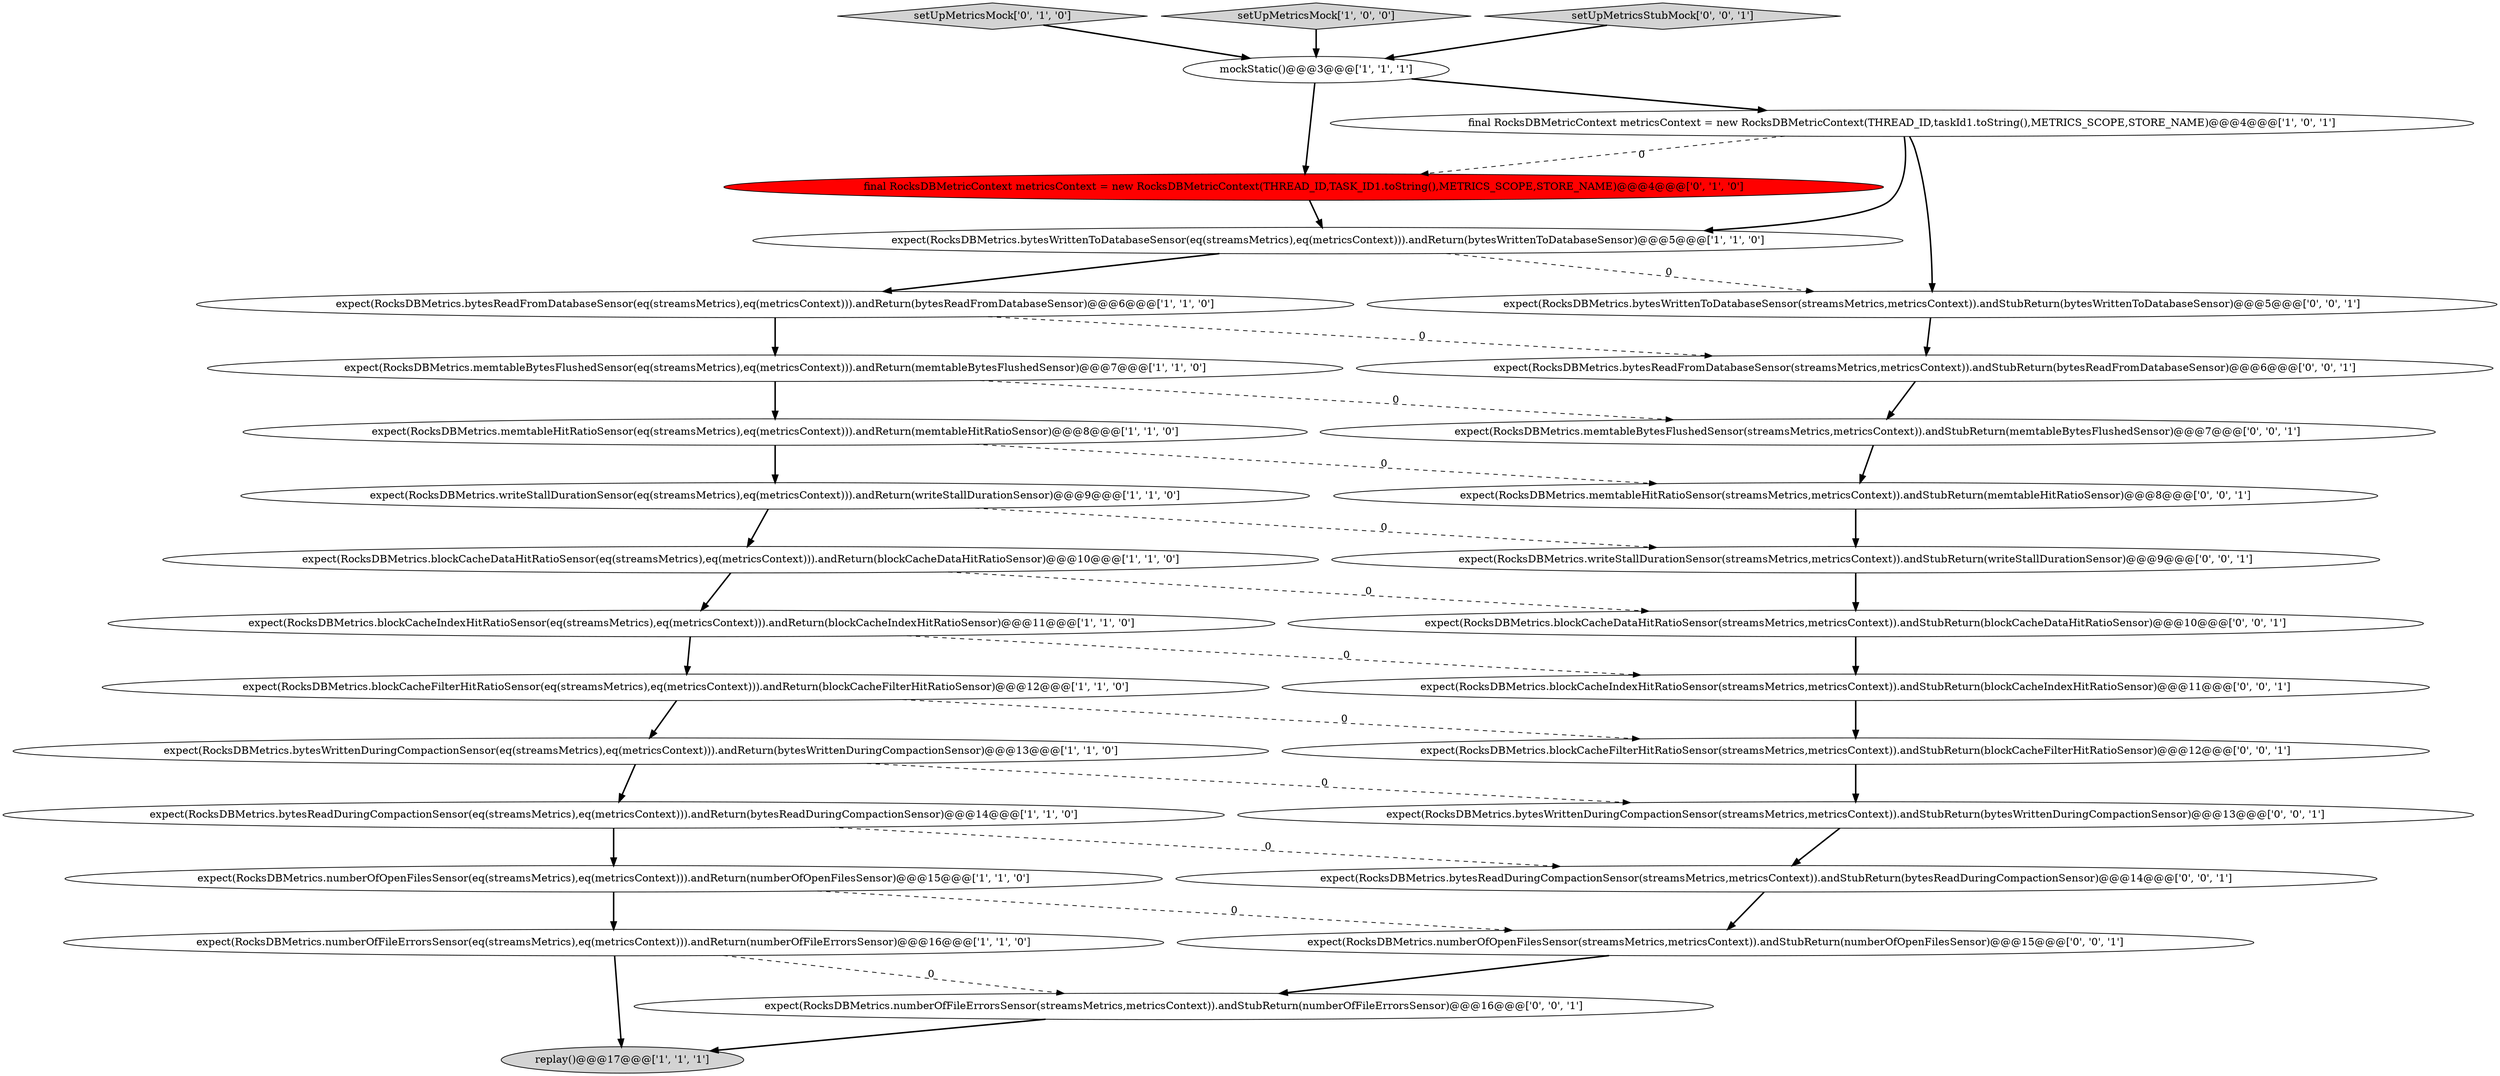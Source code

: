 digraph {
9 [style = filled, label = "expect(RocksDBMetrics.blockCacheFilterHitRatioSensor(eq(streamsMetrics),eq(metricsContext))).andReturn(blockCacheFilterHitRatioSensor)@@@12@@@['1', '1', '0']", fillcolor = white, shape = ellipse image = "AAA0AAABBB1BBB"];
4 [style = filled, label = "replay()@@@17@@@['1', '1', '1']", fillcolor = lightgray, shape = ellipse image = "AAA0AAABBB1BBB"];
30 [style = filled, label = "expect(RocksDBMetrics.numberOfOpenFilesSensor(streamsMetrics,metricsContext)).andStubReturn(numberOfOpenFilesSensor)@@@15@@@['0', '0', '1']", fillcolor = white, shape = ellipse image = "AAA0AAABBB3BBB"];
14 [style = filled, label = "expect(RocksDBMetrics.writeStallDurationSensor(eq(streamsMetrics),eq(metricsContext))).andReturn(writeStallDurationSensor)@@@9@@@['1', '1', '0']", fillcolor = white, shape = ellipse image = "AAA0AAABBB1BBB"];
21 [style = filled, label = "expect(RocksDBMetrics.blockCacheDataHitRatioSensor(streamsMetrics,metricsContext)).andStubReturn(blockCacheDataHitRatioSensor)@@@10@@@['0', '0', '1']", fillcolor = white, shape = ellipse image = "AAA0AAABBB3BBB"];
11 [style = filled, label = "expect(RocksDBMetrics.memtableBytesFlushedSensor(eq(streamsMetrics),eq(metricsContext))).andReturn(memtableBytesFlushedSensor)@@@7@@@['1', '1', '0']", fillcolor = white, shape = ellipse image = "AAA0AAABBB1BBB"];
23 [style = filled, label = "expect(RocksDBMetrics.blockCacheFilterHitRatioSensor(streamsMetrics,metricsContext)).andStubReturn(blockCacheFilterHitRatioSensor)@@@12@@@['0', '0', '1']", fillcolor = white, shape = ellipse image = "AAA0AAABBB3BBB"];
2 [style = filled, label = "mockStatic()@@@3@@@['1', '1', '1']", fillcolor = white, shape = ellipse image = "AAA0AAABBB1BBB"];
6 [style = filled, label = "expect(RocksDBMetrics.memtableHitRatioSensor(eq(streamsMetrics),eq(metricsContext))).andReturn(memtableHitRatioSensor)@@@8@@@['1', '1', '0']", fillcolor = white, shape = ellipse image = "AAA0AAABBB1BBB"];
29 [style = filled, label = "expect(RocksDBMetrics.blockCacheIndexHitRatioSensor(streamsMetrics,metricsContext)).andStubReturn(blockCacheIndexHitRatioSensor)@@@11@@@['0', '0', '1']", fillcolor = white, shape = ellipse image = "AAA0AAABBB3BBB"];
27 [style = filled, label = "expect(RocksDBMetrics.memtableHitRatioSensor(streamsMetrics,metricsContext)).andStubReturn(memtableHitRatioSensor)@@@8@@@['0', '0', '1']", fillcolor = white, shape = ellipse image = "AAA0AAABBB3BBB"];
5 [style = filled, label = "expect(RocksDBMetrics.bytesWrittenToDatabaseSensor(eq(streamsMetrics),eq(metricsContext))).andReturn(bytesWrittenToDatabaseSensor)@@@5@@@['1', '1', '0']", fillcolor = white, shape = ellipse image = "AAA0AAABBB1BBB"];
18 [style = filled, label = "expect(RocksDBMetrics.numberOfFileErrorsSensor(streamsMetrics,metricsContext)).andStubReturn(numberOfFileErrorsSensor)@@@16@@@['0', '0', '1']", fillcolor = white, shape = ellipse image = "AAA0AAABBB3BBB"];
17 [style = filled, label = "setUpMetricsMock['0', '1', '0']", fillcolor = lightgray, shape = diamond image = "AAA0AAABBB2BBB"];
12 [style = filled, label = "expect(RocksDBMetrics.bytesReadFromDatabaseSensor(eq(streamsMetrics),eq(metricsContext))).andReturn(bytesReadFromDatabaseSensor)@@@6@@@['1', '1', '0']", fillcolor = white, shape = ellipse image = "AAA0AAABBB1BBB"];
13 [style = filled, label = "expect(RocksDBMetrics.blockCacheDataHitRatioSensor(eq(streamsMetrics),eq(metricsContext))).andReturn(blockCacheDataHitRatioSensor)@@@10@@@['1', '1', '0']", fillcolor = white, shape = ellipse image = "AAA0AAABBB1BBB"];
8 [style = filled, label = "expect(RocksDBMetrics.blockCacheIndexHitRatioSensor(eq(streamsMetrics),eq(metricsContext))).andReturn(blockCacheIndexHitRatioSensor)@@@11@@@['1', '1', '0']", fillcolor = white, shape = ellipse image = "AAA0AAABBB1BBB"];
19 [style = filled, label = "expect(RocksDBMetrics.bytesReadFromDatabaseSensor(streamsMetrics,metricsContext)).andStubReturn(bytesReadFromDatabaseSensor)@@@6@@@['0', '0', '1']", fillcolor = white, shape = ellipse image = "AAA0AAABBB3BBB"];
28 [style = filled, label = "expect(RocksDBMetrics.memtableBytesFlushedSensor(streamsMetrics,metricsContext)).andStubReturn(memtableBytesFlushedSensor)@@@7@@@['0', '0', '1']", fillcolor = white, shape = ellipse image = "AAA0AAABBB3BBB"];
3 [style = filled, label = "expect(RocksDBMetrics.numberOfOpenFilesSensor(eq(streamsMetrics),eq(metricsContext))).andReturn(numberOfOpenFilesSensor)@@@15@@@['1', '1', '0']", fillcolor = white, shape = ellipse image = "AAA0AAABBB1BBB"];
0 [style = filled, label = "expect(RocksDBMetrics.numberOfFileErrorsSensor(eq(streamsMetrics),eq(metricsContext))).andReturn(numberOfFileErrorsSensor)@@@16@@@['1', '1', '0']", fillcolor = white, shape = ellipse image = "AAA0AAABBB1BBB"];
15 [style = filled, label = "setUpMetricsMock['1', '0', '0']", fillcolor = lightgray, shape = diamond image = "AAA0AAABBB1BBB"];
24 [style = filled, label = "expect(RocksDBMetrics.bytesWrittenDuringCompactionSensor(streamsMetrics,metricsContext)).andStubReturn(bytesWrittenDuringCompactionSensor)@@@13@@@['0', '0', '1']", fillcolor = white, shape = ellipse image = "AAA0AAABBB3BBB"];
1 [style = filled, label = "expect(RocksDBMetrics.bytesReadDuringCompactionSensor(eq(streamsMetrics),eq(metricsContext))).andReturn(bytesReadDuringCompactionSensor)@@@14@@@['1', '1', '0']", fillcolor = white, shape = ellipse image = "AAA0AAABBB1BBB"];
16 [style = filled, label = "final RocksDBMetricContext metricsContext = new RocksDBMetricContext(THREAD_ID,TASK_ID1.toString(),METRICS_SCOPE,STORE_NAME)@@@4@@@['0', '1', '0']", fillcolor = red, shape = ellipse image = "AAA1AAABBB2BBB"];
20 [style = filled, label = "expect(RocksDBMetrics.bytesWrittenToDatabaseSensor(streamsMetrics,metricsContext)).andStubReturn(bytesWrittenToDatabaseSensor)@@@5@@@['0', '0', '1']", fillcolor = white, shape = ellipse image = "AAA0AAABBB3BBB"];
22 [style = filled, label = "expect(RocksDBMetrics.writeStallDurationSensor(streamsMetrics,metricsContext)).andStubReturn(writeStallDurationSensor)@@@9@@@['0', '0', '1']", fillcolor = white, shape = ellipse image = "AAA0AAABBB3BBB"];
7 [style = filled, label = "expect(RocksDBMetrics.bytesWrittenDuringCompactionSensor(eq(streamsMetrics),eq(metricsContext))).andReturn(bytesWrittenDuringCompactionSensor)@@@13@@@['1', '1', '0']", fillcolor = white, shape = ellipse image = "AAA0AAABBB1BBB"];
25 [style = filled, label = "setUpMetricsStubMock['0', '0', '1']", fillcolor = lightgray, shape = diamond image = "AAA0AAABBB3BBB"];
10 [style = filled, label = "final RocksDBMetricContext metricsContext = new RocksDBMetricContext(THREAD_ID,taskId1.toString(),METRICS_SCOPE,STORE_NAME)@@@4@@@['1', '0', '1']", fillcolor = white, shape = ellipse image = "AAA0AAABBB1BBB"];
26 [style = filled, label = "expect(RocksDBMetrics.bytesReadDuringCompactionSensor(streamsMetrics,metricsContext)).andStubReturn(bytesReadDuringCompactionSensor)@@@14@@@['0', '0', '1']", fillcolor = white, shape = ellipse image = "AAA0AAABBB3BBB"];
15->2 [style = bold, label=""];
10->20 [style = bold, label=""];
3->30 [style = dashed, label="0"];
7->1 [style = bold, label=""];
1->26 [style = dashed, label="0"];
11->6 [style = bold, label=""];
12->11 [style = bold, label=""];
1->3 [style = bold, label=""];
22->21 [style = bold, label=""];
14->22 [style = dashed, label="0"];
29->23 [style = bold, label=""];
9->7 [style = bold, label=""];
2->10 [style = bold, label=""];
27->22 [style = bold, label=""];
30->18 [style = bold, label=""];
25->2 [style = bold, label=""];
9->23 [style = dashed, label="0"];
3->0 [style = bold, label=""];
5->20 [style = dashed, label="0"];
26->30 [style = bold, label=""];
6->14 [style = bold, label=""];
11->28 [style = dashed, label="0"];
24->26 [style = bold, label=""];
23->24 [style = bold, label=""];
21->29 [style = bold, label=""];
13->21 [style = dashed, label="0"];
10->5 [style = bold, label=""];
18->4 [style = bold, label=""];
17->2 [style = bold, label=""];
12->19 [style = dashed, label="0"];
5->12 [style = bold, label=""];
7->24 [style = dashed, label="0"];
0->4 [style = bold, label=""];
6->27 [style = dashed, label="0"];
8->9 [style = bold, label=""];
16->5 [style = bold, label=""];
0->18 [style = dashed, label="0"];
10->16 [style = dashed, label="0"];
19->28 [style = bold, label=""];
14->13 [style = bold, label=""];
28->27 [style = bold, label=""];
13->8 [style = bold, label=""];
20->19 [style = bold, label=""];
8->29 [style = dashed, label="0"];
2->16 [style = bold, label=""];
}
